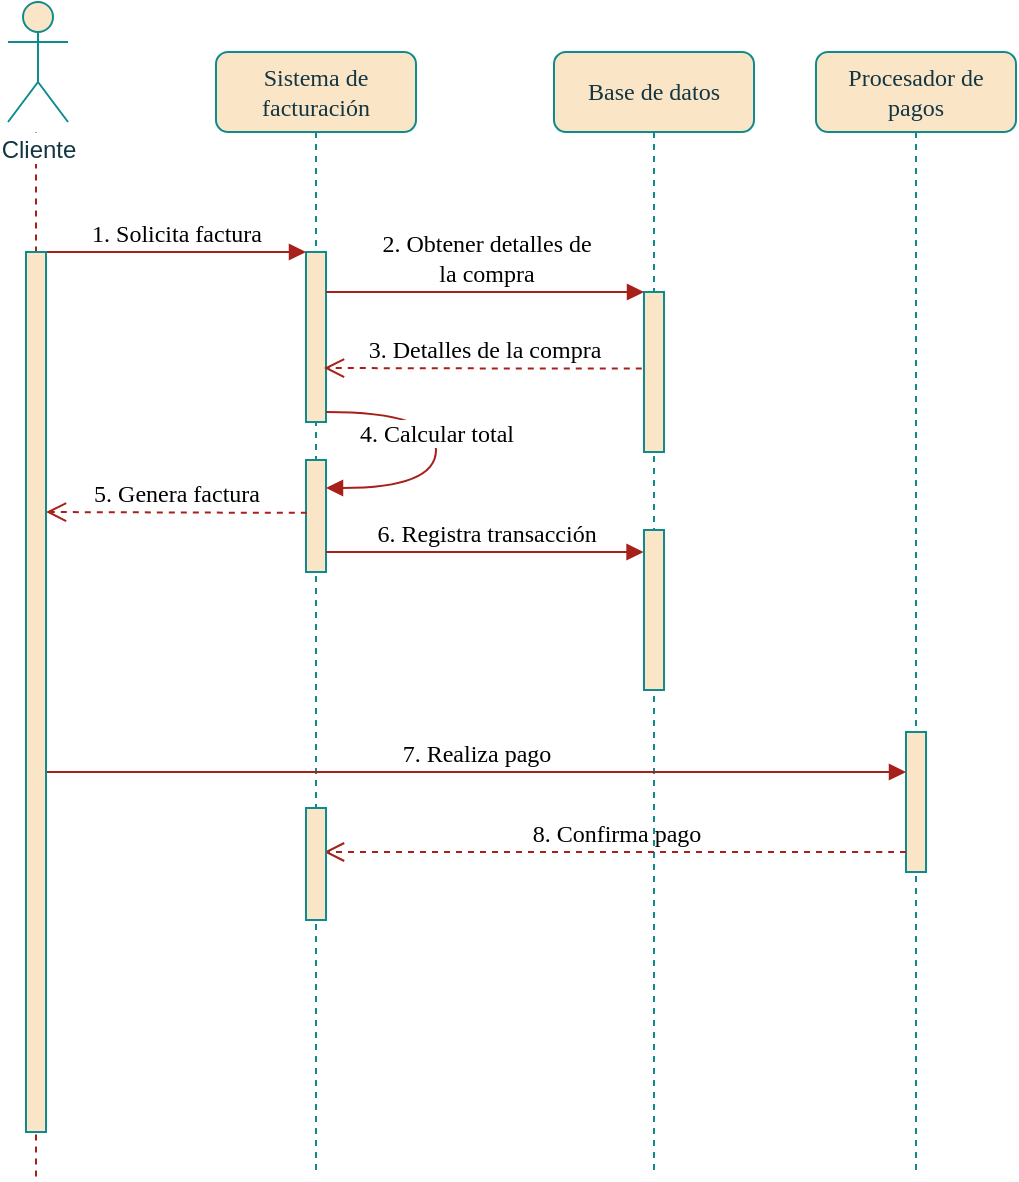 <mxfile version="26.1.0">
  <diagram name="Page-1" id="13e1069c-82ec-6db2-03f1-153e76fe0fe0">
    <mxGraphModel dx="1687" dy="856" grid="1" gridSize="10" guides="1" tooltips="1" connect="1" arrows="1" fold="1" page="1" pageScale="1" pageWidth="1100" pageHeight="850" background="none" math="0" shadow="0">
      <root>
        <mxCell id="0" />
        <mxCell id="1" parent="0" />
        <mxCell id="_RJc-OACpmD7fnZg5oFB-3" value="" style="endArrow=none;dashed=1;html=1;rounded=0;labelBackgroundColor=none;strokeColor=#A8201A;fontColor=default;" parent="1" edge="1">
          <mxGeometry width="50" height="50" relative="1" as="geometry">
            <mxPoint x="312" y="627.286" as="sourcePoint" />
            <mxPoint x="312" y="105" as="targetPoint" />
          </mxGeometry>
        </mxCell>
        <mxCell id="7baba1c4bc27f4b0-2" value="Sistema de facturación" style="shape=umlLifeline;perimeter=lifelinePerimeter;whiteSpace=wrap;html=1;container=1;collapsible=0;recursiveResize=0;outlineConnect=0;rounded=1;shadow=0;comic=0;labelBackgroundColor=none;strokeWidth=1;fontFamily=Verdana;fontSize=12;align=center;fillColor=#FAE5C7;strokeColor=#0F8B8D;fontColor=#143642;" parent="1" vertex="1">
          <mxGeometry x="402" y="65" width="100" height="560" as="geometry" />
        </mxCell>
        <mxCell id="7baba1c4bc27f4b0-10" value="&lt;span style=&quot;color: rgba(0, 0, 0, 0); font-family: monospace; font-size: 0px; text-align: start;&quot;&gt;%3CmxGraphModel%3E%3Croot%3E%3CmxCell%20id%3D%220%22%2F%3E%3CmxCell%20id%3D%221%22%20parent%3D%220%22%2F%3E%3CmxCell%20id%3D%222%22%20value%3D%22return%22%20style%3D%22html%3D1%3BverticalAlign%3Dbottom%3BendArrow%3Dopen%3Bdashed%3D1%3BendSize%3D8%3BlabelBackgroundColor%3Dnone%3BfontFamily%3DVerdana%3BfontSize%3D12%3BedgeStyle%3DelbowEdgeStyle%3Belbow%3Dvertical%3B%22%20edge%3D%221%22%20parent%3D%221%22%3E%3CmxGeometry%20relative%3D%221%22%20as%3D%22geometry%22%3E%3CmxPoint%20x%3D%22595%22%20y%3D%22260%22%20as%3D%22targetPoint%22%2F%3E%3CArray%20as%3D%22points%22%3E%3CmxPoint%20x%3D%22670%22%20y%3D%22260%22%2F%3E%3CmxPoint%20x%3D%22700%22%20y%3D%22260%22%2F%3E%3C%2FArray%3E%3CmxPoint%20x%3D%22725%22%20y%3D%22260%22%20as%3D%22sourcePoint%22%2F%3E%3C%2FmxGeometry%3E%3C%2FmxCell%3E%3C%2Froot%3E%3C%2FmxGraphModel%3E&lt;/span&gt;" style="html=1;points=[];perimeter=orthogonalPerimeter;rounded=0;shadow=0;comic=0;labelBackgroundColor=none;strokeWidth=1;fontFamily=Verdana;fontSize=12;align=center;fillColor=#FAE5C7;strokeColor=#0F8B8D;fontColor=#143642;" parent="7baba1c4bc27f4b0-2" vertex="1">
          <mxGeometry x="45" y="100" width="10" height="85" as="geometry" />
        </mxCell>
        <mxCell id="7baba1c4bc27f4b0-3" value="Base de datos" style="shape=umlLifeline;perimeter=lifelinePerimeter;whiteSpace=wrap;html=1;container=1;collapsible=0;recursiveResize=0;outlineConnect=0;rounded=1;shadow=0;comic=0;labelBackgroundColor=none;strokeWidth=1;fontFamily=Verdana;fontSize=12;align=center;fillColor=#FAE5C7;strokeColor=#0F8B8D;fontColor=#143642;" parent="1" vertex="1">
          <mxGeometry x="571" y="65" width="100" height="560" as="geometry" />
        </mxCell>
        <mxCell id="7baba1c4bc27f4b0-13" value="" style="html=1;points=[];perimeter=orthogonalPerimeter;rounded=0;shadow=0;comic=0;labelBackgroundColor=none;strokeWidth=1;fontFamily=Verdana;fontSize=12;align=center;fillColor=#FAE5C7;strokeColor=#0F8B8D;fontColor=#143642;" parent="7baba1c4bc27f4b0-3" vertex="1">
          <mxGeometry x="45" y="120" width="10" height="80" as="geometry" />
        </mxCell>
        <mxCell id="7baba1c4bc27f4b0-4" value="Procesador de pagos" style="shape=umlLifeline;perimeter=lifelinePerimeter;whiteSpace=wrap;html=1;container=1;collapsible=0;recursiveResize=0;outlineConnect=0;rounded=1;shadow=0;comic=0;labelBackgroundColor=none;strokeWidth=1;fontFamily=Verdana;fontSize=12;align=center;fillColor=#FAE5C7;strokeColor=#0F8B8D;fontColor=#143642;" parent="1" vertex="1">
          <mxGeometry x="702" y="65" width="100" height="560" as="geometry" />
        </mxCell>
        <mxCell id="7baba1c4bc27f4b0-16" value="" style="html=1;points=[];perimeter=orthogonalPerimeter;rounded=0;shadow=0;comic=0;labelBackgroundColor=none;strokeWidth=1;fontFamily=Verdana;fontSize=12;align=center;fillColor=#FAE5C7;strokeColor=#0F8B8D;fontColor=#143642;" parent="1" vertex="1">
          <mxGeometry x="747" y="405" width="10" height="70" as="geometry" />
        </mxCell>
        <mxCell id="7baba1c4bc27f4b0-23" value="7. Realiza pago" style="html=1;verticalAlign=bottom;endArrow=block;entryX=0;entryY=0;labelBackgroundColor=none;fontFamily=Verdana;fontSize=12;strokeColor=#A8201A;fontColor=default;" parent="1" source="7baba1c4bc27f4b0-9" edge="1">
          <mxGeometry relative="1" as="geometry">
            <mxPoint x="672" y="405" as="sourcePoint" />
            <mxPoint x="747" y="425.0" as="targetPoint" />
          </mxGeometry>
        </mxCell>
        <mxCell id="7baba1c4bc27f4b0-30" value="8. Confirma pago" style="html=1;verticalAlign=bottom;endArrow=open;dashed=1;endSize=8;labelBackgroundColor=none;fontFamily=Verdana;fontSize=12;edgeStyle=elbowEdgeStyle;elbow=vertical;strokeColor=#A8201A;fontColor=default;" parent="1" edge="1">
          <mxGeometry relative="1" as="geometry">
            <mxPoint x="456" y="465" as="targetPoint" />
            <Array as="points">
              <mxPoint x="732" y="465" />
            </Array>
            <mxPoint x="747" y="465" as="sourcePoint" />
          </mxGeometry>
        </mxCell>
        <mxCell id="7baba1c4bc27f4b0-11" value="1. Solicita factura" style="html=1;verticalAlign=bottom;endArrow=block;entryX=0;entryY=0;labelBackgroundColor=none;fontFamily=Verdana;fontSize=12;edgeStyle=elbowEdgeStyle;elbow=vertical;strokeColor=#A8201A;fontColor=default;" parent="1" source="7baba1c4bc27f4b0-9" target="7baba1c4bc27f4b0-10" edge="1">
          <mxGeometry relative="1" as="geometry">
            <mxPoint x="382" y="175" as="sourcePoint" />
          </mxGeometry>
        </mxCell>
        <mxCell id="7baba1c4bc27f4b0-14" value="2. Obtener detalles de&lt;br&gt;la compra" style="html=1;verticalAlign=bottom;endArrow=block;entryX=0;entryY=0;labelBackgroundColor=none;fontFamily=Verdana;fontSize=12;edgeStyle=elbowEdgeStyle;elbow=vertical;strokeColor=#A8201A;fontColor=default;" parent="1" source="7baba1c4bc27f4b0-10" target="7baba1c4bc27f4b0-13" edge="1">
          <mxGeometry relative="1" as="geometry">
            <mxPoint x="532" y="185" as="sourcePoint" />
            <mxPoint as="offset" />
          </mxGeometry>
        </mxCell>
        <mxCell id="7baba1c4bc27f4b0-9" value="" style="html=1;points=[];perimeter=orthogonalPerimeter;rounded=0;shadow=0;comic=0;labelBackgroundColor=none;strokeWidth=1;fontFamily=Verdana;fontSize=12;align=center;fillColor=#FAE5C7;strokeColor=#0F8B8D;fontColor=#143642;" parent="1" vertex="1">
          <mxGeometry x="307" y="165" width="10" height="440" as="geometry" />
        </mxCell>
        <mxCell id="_RJc-OACpmD7fnZg5oFB-12" value="&lt;span style=&quot;background-color: light-dark(#ffffff, var(--ge-dark-color, #121212));&quot;&gt;Cliente&lt;/span&gt;" style="shape=umlActor;verticalLabelPosition=bottom;verticalAlign=top;html=1;outlineConnect=0;labelBackgroundColor=none;fillColor=#FAE5C7;strokeColor=#0F8B8D;fontColor=#143642;" parent="1" vertex="1">
          <mxGeometry x="298" y="40" width="30" height="60" as="geometry" />
        </mxCell>
        <mxCell id="_RJc-OACpmD7fnZg5oFB-13" value="3. Detalles de la compra" style="html=1;verticalAlign=bottom;endArrow=open;dashed=1;endSize=8;labelBackgroundColor=none;fontFamily=Verdana;fontSize=12;edgeStyle=elbowEdgeStyle;elbow=horizontal;exitX=-0.111;exitY=0.478;exitDx=0;exitDy=0;exitPerimeter=0;strokeColor=#A8201A;fontColor=default;" parent="1" edge="1" source="7baba1c4bc27f4b0-13">
          <mxGeometry relative="1" as="geometry">
            <mxPoint x="456" y="223" as="targetPoint" />
            <Array as="points">
              <mxPoint x="552" y="223" />
              <mxPoint x="582" y="223" />
            </Array>
            <mxPoint x="607" y="223" as="sourcePoint" />
          </mxGeometry>
        </mxCell>
        <mxCell id="_RJc-OACpmD7fnZg5oFB-14" value="&lt;span style=&quot;color: rgba(0, 0, 0, 0); font-family: monospace; font-size: 0px; text-align: start;&quot;&gt;%3CmxGraphModel%3E%3Croot%3E%3CmxCell%20id%3D%220%22%2F%3E%3CmxCell%20id%3D%221%22%20parent%3D%220%22%2F%3E%3CmxCell%20id%3D%222%22%20value%3D%22return%22%20style%3D%22html%3D1%3BverticalAlign%3Dbottom%3BendArrow%3Dopen%3Bdashed%3D1%3BendSize%3D8%3BlabelBackgroundColor%3Dnone%3BfontFamily%3DVerdana%3BfontSize%3D12%3BedgeStyle%3DelbowEdgeStyle%3Belbow%3Dvertical%3B%22%20edge%3D%221%22%20parent%3D%221%22%3E%3CmxGeometry%20relative%3D%221%22%20as%3D%22geometry%22%3E%3CmxPoint%20x%3D%22595%22%20y%3D%22260%22%20as%3D%22targetPoint%22%2F%3E%3CArray%20as%3D%22points%22%3E%3CmxPoint%20x%3D%22670%22%20y%3D%22260%22%2F%3E%3CmxPoint%20x%3D%22700%22%20y%3D%22260%22%2F%3E%3C%2FArray%3E%3CmxPoint%20x%3D%22725%22%20y%3D%22260%22%20as%3D%22sourcePoint%22%2F%3E%3C%2FmxGeometry%3E%3C%2FmxCell%3E%3C%2Froot%3E%3C%2FmxGraphModel%3E&lt;/span&gt;" style="html=1;points=[];perimeter=orthogonalPerimeter;rounded=0;shadow=0;comic=0;labelBackgroundColor=none;strokeWidth=1;fontFamily=Verdana;fontSize=12;align=center;fillColor=#FAE5C7;strokeColor=#0F8B8D;fontColor=#143642;" parent="1" vertex="1">
          <mxGeometry x="447" y="269" width="10" height="56" as="geometry" />
        </mxCell>
        <mxCell id="_RJc-OACpmD7fnZg5oFB-16" value="&lt;span style=&quot;background-color: light-dark(#ffffff, var(--ge-dark-color, #121212));&quot;&gt;4. Calcular total&lt;/span&gt;" style="html=1;verticalAlign=bottom;endArrow=block;labelBackgroundColor=none;fontFamily=Verdana;fontSize=12;elbow=vertical;edgeStyle=orthogonalEdgeStyle;curved=1;entryX=1;entryY=0.286;entryPerimeter=0;exitX=1.038;exitY=0.345;exitPerimeter=0;strokeColor=#A8201A;fontColor=default;" parent="1" edge="1">
          <mxGeometry x="0.004" relative="1" as="geometry">
            <mxPoint x="457" y="245" as="sourcePoint" />
            <mxPoint x="457" y="283" as="targetPoint" />
            <Array as="points">
              <mxPoint x="512" y="245" />
              <mxPoint x="512" y="283" />
            </Array>
            <mxPoint as="offset" />
          </mxGeometry>
        </mxCell>
        <mxCell id="_RJc-OACpmD7fnZg5oFB-20" value="5. Genera factura" style="html=1;verticalAlign=bottom;endArrow=open;dashed=1;endSize=8;labelBackgroundColor=none;fontFamily=Verdana;fontSize=12;edgeStyle=elbowEdgeStyle;elbow=horizontal;align=center;exitX=0.041;exitY=0.47;exitDx=0;exitDy=0;exitPerimeter=0;strokeColor=#A8201A;fontColor=default;" parent="1" edge="1" source="_RJc-OACpmD7fnZg5oFB-14">
          <mxGeometry relative="1" as="geometry">
            <mxPoint x="317" y="295" as="targetPoint" />
            <Array as="points">
              <mxPoint x="402" y="255" />
              <mxPoint x="481" y="295" />
            </Array>
            <mxPoint x="412" y="295" as="sourcePoint" />
          </mxGeometry>
        </mxCell>
        <mxCell id="_RJc-OACpmD7fnZg5oFB-29" value="6. Registra transacción" style="html=1;verticalAlign=bottom;endArrow=block;labelBackgroundColor=none;fontFamily=Verdana;fontSize=12;edgeStyle=elbowEdgeStyle;elbow=vertical;entryX=-0.022;entryY=0.138;entryDx=0;entryDy=0;entryPerimeter=0;strokeColor=#A8201A;fontColor=default;" parent="1" edge="1" target="_RJc-OACpmD7fnZg5oFB-34">
          <mxGeometry relative="1" as="geometry">
            <mxPoint x="457" y="315" as="sourcePoint" />
            <mxPoint x="607" y="315" as="targetPoint" />
          </mxGeometry>
        </mxCell>
        <mxCell id="_RJc-OACpmD7fnZg5oFB-34" value="" style="html=1;points=[];perimeter=orthogonalPerimeter;rounded=0;shadow=0;comic=0;labelBackgroundColor=none;strokeWidth=1;fontFamily=Verdana;fontSize=12;align=center;fillColor=#FAE5C7;strokeColor=#0F8B8D;fontColor=#143642;" parent="1" vertex="1">
          <mxGeometry x="616" y="304" width="10" height="80" as="geometry" />
        </mxCell>
        <mxCell id="_RJc-OACpmD7fnZg5oFB-39" value="&lt;span style=&quot;color: rgba(0, 0, 0, 0); font-family: monospace; font-size: 0px; text-align: start;&quot;&gt;%3CmxGraphModel%3E%3Croot%3E%3CmxCell%20id%3D%220%22%2F%3E%3CmxCell%20id%3D%221%22%20parent%3D%220%22%2F%3E%3CmxCell%20id%3D%222%22%20value%3D%22return%22%20style%3D%22html%3D1%3BverticalAlign%3Dbottom%3BendArrow%3Dopen%3Bdashed%3D1%3BendSize%3D8%3BlabelBackgroundColor%3Dnone%3BfontFamily%3DVerdana%3BfontSize%3D12%3BedgeStyle%3DelbowEdgeStyle%3Belbow%3Dvertical%3B%22%20edge%3D%221%22%20parent%3D%221%22%3E%3CmxGeometry%20relative%3D%221%22%20as%3D%22geometry%22%3E%3CmxPoint%20x%3D%22595%22%20y%3D%22260%22%20as%3D%22targetPoint%22%2F%3E%3CArray%20as%3D%22points%22%3E%3CmxPoint%20x%3D%22670%22%20y%3D%22260%22%2F%3E%3CmxPoint%20x%3D%22700%22%20y%3D%22260%22%2F%3E%3C%2FArray%3E%3CmxPoint%20x%3D%22725%22%20y%3D%22260%22%20as%3D%22sourcePoint%22%2F%3E%3C%2FmxGeometry%3E%3C%2FmxCell%3E%3C%2Froot%3E%3C%2FmxGraphModel%3E&lt;/span&gt;" style="html=1;points=[];perimeter=orthogonalPerimeter;rounded=0;shadow=0;comic=0;labelBackgroundColor=none;strokeWidth=1;fontFamily=Verdana;fontSize=12;align=center;fillColor=#FAE5C7;strokeColor=#0F8B8D;fontColor=#143642;" parent="1" vertex="1">
          <mxGeometry x="447" y="443" width="10" height="56" as="geometry" />
        </mxCell>
      </root>
    </mxGraphModel>
  </diagram>
</mxfile>
